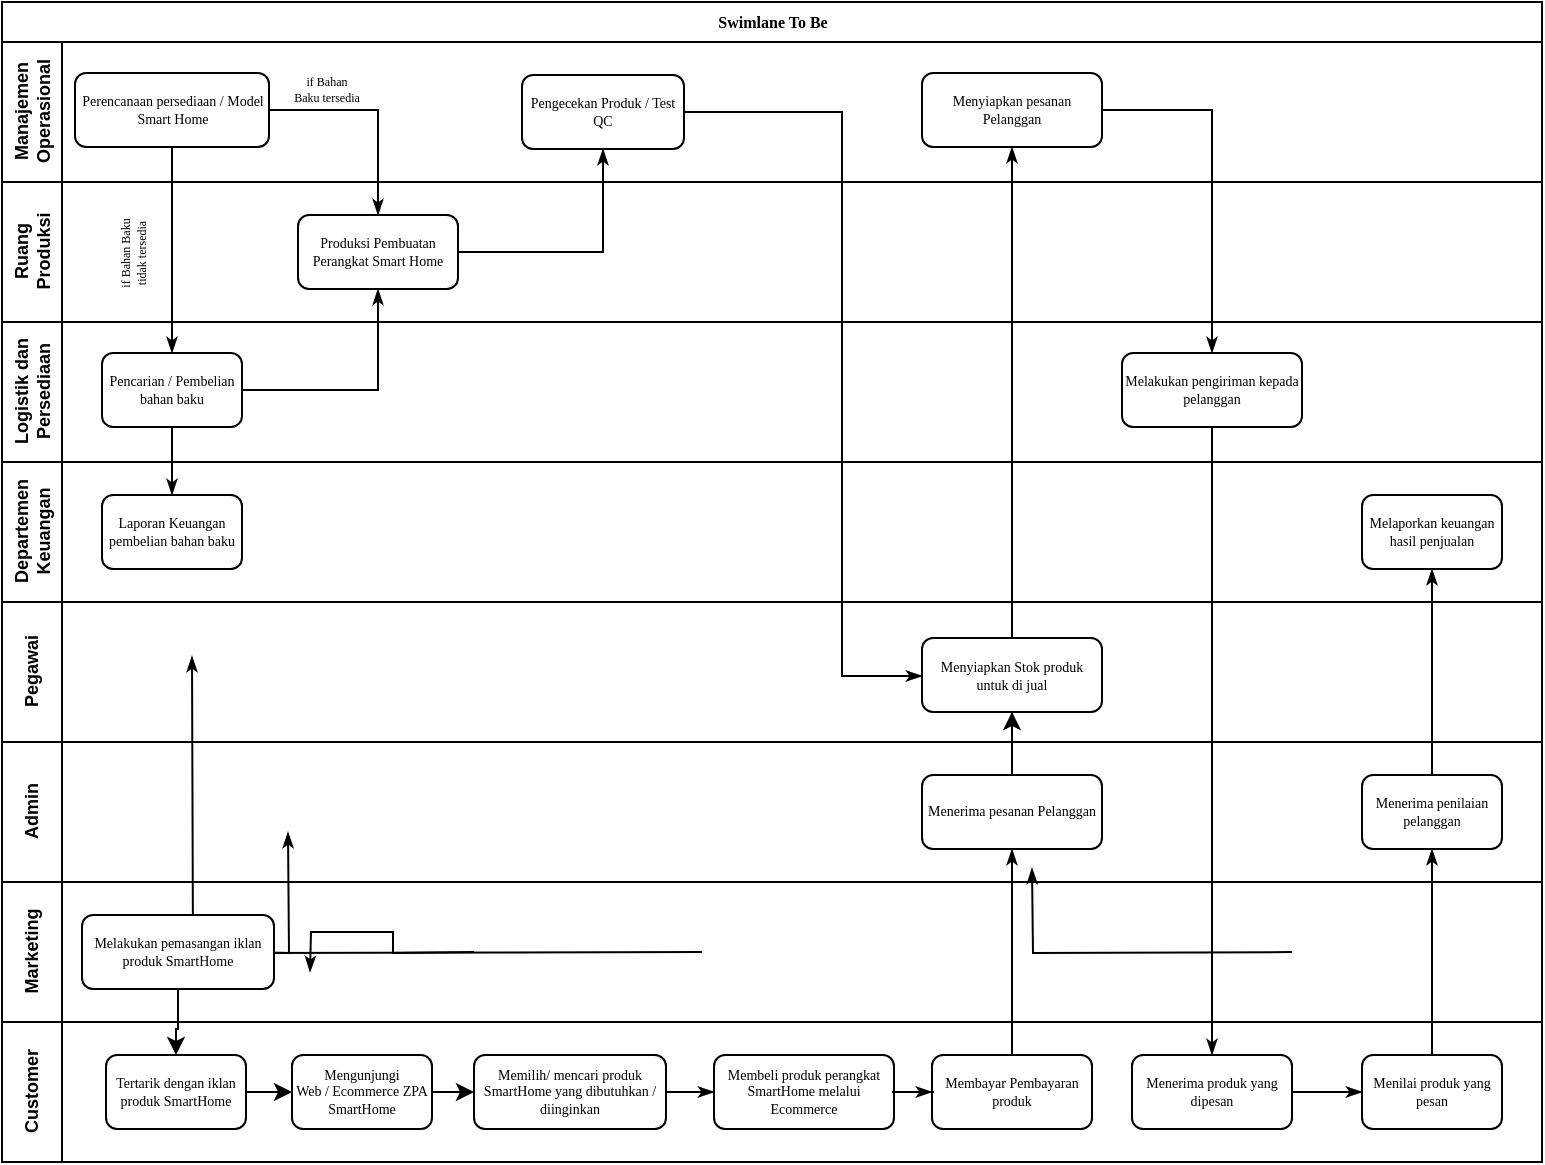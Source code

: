 <mxfile version="21.7.4" type="github">
  <diagram name="Page-1" id="c7488fd3-1785-93aa-aadb-54a6760d102a">
    <mxGraphModel dx="628" dy="344" grid="1" gridSize="10" guides="1" tooltips="1" connect="1" arrows="1" fold="1" page="1" pageScale="1" pageWidth="1100" pageHeight="850" background="none" math="0" shadow="0">
      <root>
        <mxCell id="0" />
        <mxCell id="1" parent="0" />
        <mxCell id="2b4e8129b02d487f-1" value="Swimlane To Be" style="swimlane;html=1;childLayout=stackLayout;horizontal=1;startSize=20;horizontalStack=0;rounded=0;shadow=0;labelBackgroundColor=none;strokeWidth=1;fontFamily=Verdana;fontSize=8;align=center;" parent="1" vertex="1">
          <mxGeometry x="220" y="70" width="770" height="580" as="geometry" />
        </mxCell>
        <mxCell id="2b4e8129b02d487f-2" value="Manajemen&lt;br style=&quot;font-size: 9px;&quot;&gt;Operasional" style="swimlane;html=1;startSize=30;horizontal=0;fontSize=9;" parent="2b4e8129b02d487f-1" vertex="1">
          <mxGeometry y="20" width="770" height="70" as="geometry" />
        </mxCell>
        <mxCell id="2b4e8129b02d487f-6" value="Perencanaan persediaan / Model Smart Home" style="rounded=1;whiteSpace=wrap;html=1;shadow=0;labelBackgroundColor=none;strokeWidth=1;fontFamily=Verdana;fontSize=7;align=center;" parent="2b4e8129b02d487f-2" vertex="1">
          <mxGeometry x="36.5" y="15.5" width="97" height="37" as="geometry" />
        </mxCell>
        <mxCell id="EXiJSsDwTDuwI2L_ceVk-18" value="Pengecekan Produk / Test QC" style="rounded=1;whiteSpace=wrap;html=1;shadow=0;labelBackgroundColor=none;strokeWidth=1;fontFamily=Verdana;fontSize=7;align=center;" parent="2b4e8129b02d487f-2" vertex="1">
          <mxGeometry x="260" y="16.5" width="81" height="37" as="geometry" />
        </mxCell>
        <mxCell id="EXiJSsDwTDuwI2L_ceVk-45" value="Menyiapkan pesanan Pelanggan" style="rounded=1;whiteSpace=wrap;html=1;shadow=0;labelBackgroundColor=none;strokeWidth=1;fontFamily=Verdana;fontSize=7;align=center;" parent="2b4e8129b02d487f-2" vertex="1">
          <mxGeometry x="460" y="15.5" width="90" height="37" as="geometry" />
        </mxCell>
        <mxCell id="2b4e8129b02d487f-3" value="Ruang&lt;br style=&quot;font-size: 9px;&quot;&gt;Produksi" style="swimlane;html=1;startSize=30;horizontal=0;fontSize=9;" parent="2b4e8129b02d487f-1" vertex="1">
          <mxGeometry y="90" width="770" height="70" as="geometry" />
        </mxCell>
        <mxCell id="EXiJSsDwTDuwI2L_ceVk-14" value="Produksi Pembuatan Perangkat Smart Home" style="rounded=1;whiteSpace=wrap;html=1;shadow=0;labelBackgroundColor=none;strokeWidth=1;fontFamily=Verdana;fontSize=7;align=center;" parent="2b4e8129b02d487f-3" vertex="1">
          <mxGeometry x="148" y="16.5" width="80" height="37" as="geometry" />
        </mxCell>
        <mxCell id="2b4e8129b02d487f-4" value="Logistik dan&lt;br style=&quot;font-size: 9px;&quot;&gt;Persediaan" style="swimlane;html=1;startSize=30;horizontal=0;fontSize=9;" parent="2b4e8129b02d487f-1" vertex="1">
          <mxGeometry y="160" width="770" height="70" as="geometry" />
        </mxCell>
        <mxCell id="2b4e8129b02d487f-12" value="Pencarian / Pembelian bahan baku" style="rounded=1;whiteSpace=wrap;html=1;shadow=0;labelBackgroundColor=none;strokeWidth=1;fontFamily=Verdana;fontSize=7;align=center;" parent="2b4e8129b02d487f-4" vertex="1">
          <mxGeometry x="50" y="15.5" width="70" height="37" as="geometry" />
        </mxCell>
        <mxCell id="EXiJSsDwTDuwI2L_ceVk-50" value="Melakukan pengiriman kepada pelanggan" style="rounded=1;whiteSpace=wrap;html=1;shadow=0;labelBackgroundColor=none;strokeWidth=1;fontFamily=Verdana;fontSize=7;align=center;" parent="2b4e8129b02d487f-4" vertex="1">
          <mxGeometry x="560" y="15.5" width="90" height="37" as="geometry" />
        </mxCell>
        <mxCell id="EXiJSsDwTDuwI2L_ceVk-8" value="Departemen&lt;br style=&quot;border-color: var(--border-color);&quot;&gt;Keuangan" style="swimlane;html=1;startSize=30;horizontal=0;fontSize=9;" parent="2b4e8129b02d487f-1" vertex="1">
          <mxGeometry y="230" width="770" height="70" as="geometry" />
        </mxCell>
        <mxCell id="EXiJSsDwTDuwI2L_ceVk-22" value="Laporan Keuangan pembelian bahan baku" style="rounded=1;whiteSpace=wrap;html=1;shadow=0;labelBackgroundColor=none;strokeWidth=1;fontFamily=Verdana;fontSize=7;align=center;" parent="EXiJSsDwTDuwI2L_ceVk-8" vertex="1">
          <mxGeometry x="50" y="16.5" width="70" height="37" as="geometry" />
        </mxCell>
        <mxCell id="EXiJSsDwTDuwI2L_ceVk-60" value="Melaporkan keuangan hasil penjualan" style="rounded=1;whiteSpace=wrap;html=1;shadow=0;labelBackgroundColor=none;strokeWidth=1;fontFamily=Verdana;fontSize=7;align=center;" parent="EXiJSsDwTDuwI2L_ceVk-8" vertex="1">
          <mxGeometry x="680" y="16.5" width="70" height="37" as="geometry" />
        </mxCell>
        <mxCell id="EXiJSsDwTDuwI2L_ceVk-9" value="Pegawai" style="swimlane;html=1;startSize=30;horizontal=0;fontSize=9;" parent="2b4e8129b02d487f-1" vertex="1">
          <mxGeometry y="300" width="770" height="70" as="geometry" />
        </mxCell>
        <mxCell id="EXiJSsDwTDuwI2L_ceVk-28" value="Menyiapkan Stok produk untuk di jual" style="rounded=1;whiteSpace=wrap;html=1;shadow=0;labelBackgroundColor=none;strokeWidth=1;fontFamily=Verdana;fontSize=7;align=center;" parent="EXiJSsDwTDuwI2L_ceVk-9" vertex="1">
          <mxGeometry x="460" y="18" width="90" height="37" as="geometry" />
        </mxCell>
        <mxCell id="EXiJSsDwTDuwI2L_ceVk-15" value="if Bahan&lt;br style=&quot;font-size: 6px;&quot;&gt;Baku tersedia" style="edgeStyle=orthogonalEdgeStyle;rounded=0;html=1;labelBackgroundColor=none;startArrow=none;startFill=0;startSize=5;endArrow=classicThin;endFill=1;endSize=5;jettySize=auto;orthogonalLoop=1;strokeWidth=1;fontFamily=Verdana;fontSize=6;" parent="2b4e8129b02d487f-1" source="2b4e8129b02d487f-6" target="EXiJSsDwTDuwI2L_ceVk-14" edge="1">
          <mxGeometry x="-0.478" y="10" relative="1" as="geometry">
            <mxPoint as="offset" />
            <mxPoint x="147" y="59.97" as="sourcePoint" />
            <mxPoint x="205.03" y="120" as="targetPoint" />
          </mxGeometry>
        </mxCell>
        <mxCell id="2b4e8129b02d487f-24" value="if Bahan Baku&lt;br style=&quot;font-size: 6px;&quot;&gt;tidak tersedia" style="edgeStyle=orthogonalEdgeStyle;rounded=0;html=1;labelBackgroundColor=none;startArrow=none;startFill=0;startSize=5;endArrow=classicThin;endFill=1;endSize=5;jettySize=auto;orthogonalLoop=1;strokeWidth=1;fontFamily=Verdana;fontSize=6;verticalAlign=middle;horizontal=0;" parent="2b4e8129b02d487f-1" source="2b4e8129b02d487f-6" target="2b4e8129b02d487f-12" edge="1">
          <mxGeometry x="0.036" y="-19" relative="1" as="geometry">
            <mxPoint as="offset" />
          </mxGeometry>
        </mxCell>
        <mxCell id="EXiJSsDwTDuwI2L_ceVk-20" value="" style="edgeStyle=orthogonalEdgeStyle;rounded=0;html=1;labelBackgroundColor=none;startArrow=none;startFill=0;startSize=5;endArrow=classicThin;endFill=1;endSize=5;jettySize=auto;orthogonalLoop=1;strokeWidth=1;fontFamily=Verdana;fontSize=6;verticalAlign=middle;horizontal=0;" parent="2b4e8129b02d487f-1" source="EXiJSsDwTDuwI2L_ceVk-14" target="EXiJSsDwTDuwI2L_ceVk-18" edge="1">
          <mxGeometry x="0.036" y="-19" relative="1" as="geometry">
            <mxPoint x="320" y="114.5" as="sourcePoint" />
            <mxPoint x="320" y="253.5" as="targetPoint" />
            <mxPoint as="offset" />
          </mxGeometry>
        </mxCell>
        <mxCell id="EXiJSsDwTDuwI2L_ceVk-21" value="" style="edgeStyle=orthogonalEdgeStyle;rounded=0;html=1;labelBackgroundColor=none;startArrow=none;startFill=0;startSize=5;endArrow=classicThin;endFill=1;endSize=5;jettySize=auto;orthogonalLoop=1;strokeWidth=1;fontFamily=Verdana;fontSize=6;verticalAlign=middle;horizontal=0;" parent="2b4e8129b02d487f-1" source="2b4e8129b02d487f-12" target="EXiJSsDwTDuwI2L_ceVk-14" edge="1">
          <mxGeometry x="0.036" y="-19" relative="1" as="geometry">
            <mxPoint x="120" y="232" as="sourcePoint" />
            <mxPoint x="169" y="180" as="targetPoint" />
            <mxPoint as="offset" />
          </mxGeometry>
        </mxCell>
        <mxCell id="EXiJSsDwTDuwI2L_ceVk-23" value="" style="edgeStyle=orthogonalEdgeStyle;rounded=0;html=1;labelBackgroundColor=none;startArrow=none;startFill=0;startSize=5;endArrow=classicThin;endFill=1;endSize=5;jettySize=auto;orthogonalLoop=1;strokeWidth=1;fontFamily=Verdana;fontSize=6;verticalAlign=middle;horizontal=0;" parent="2b4e8129b02d487f-1" source="2b4e8129b02d487f-12" target="EXiJSsDwTDuwI2L_ceVk-22" edge="1">
          <mxGeometry relative="1" as="geometry">
            <mxPoint x="86.0" y="253.5" as="sourcePoint" />
            <mxPoint x="141" y="319" as="targetPoint" />
          </mxGeometry>
        </mxCell>
        <mxCell id="EXiJSsDwTDuwI2L_ceVk-10" value="Admin" style="swimlane;html=1;startSize=30;horizontal=0;fontSize=9;" parent="2b4e8129b02d487f-1" vertex="1">
          <mxGeometry y="370" width="770" height="70" as="geometry" />
        </mxCell>
        <mxCell id="EXiJSsDwTDuwI2L_ceVk-32" value="Menerima pesanan Pelanggan" style="rounded=1;whiteSpace=wrap;html=1;shadow=0;labelBackgroundColor=none;strokeWidth=1;fontFamily=Verdana;fontSize=7;align=center;" parent="EXiJSsDwTDuwI2L_ceVk-10" vertex="1">
          <mxGeometry x="460" y="16.5" width="90" height="37" as="geometry" />
        </mxCell>
        <mxCell id="EXiJSsDwTDuwI2L_ceVk-58" value="Menerima penilaian pelanggan" style="rounded=1;whiteSpace=wrap;html=1;shadow=0;labelBackgroundColor=none;strokeWidth=1;fontFamily=Verdana;fontSize=7;align=center;" parent="EXiJSsDwTDuwI2L_ceVk-10" vertex="1">
          <mxGeometry x="680" y="16.5" width="70" height="37" as="geometry" />
        </mxCell>
        <mxCell id="EXiJSsDwTDuwI2L_ceVk-29" value="" style="edgeStyle=orthogonalEdgeStyle;rounded=0;html=1;labelBackgroundColor=none;startArrow=none;startFill=0;startSize=5;endArrow=classicThin;endFill=1;endSize=5;jettySize=auto;orthogonalLoop=1;strokeWidth=1;fontFamily=Verdana;fontSize=6;verticalAlign=middle;horizontal=0;" parent="2b4e8129b02d487f-1" source="EXiJSsDwTDuwI2L_ceVk-18" target="EXiJSsDwTDuwI2L_ceVk-28" edge="1">
          <mxGeometry x="0.036" y="-19" relative="1" as="geometry">
            <mxPoint x="240" y="135" as="sourcePoint" />
            <mxPoint x="290" y="83" as="targetPoint" />
            <mxPoint as="offset" />
            <Array as="points">
              <mxPoint x="420" y="55" />
              <mxPoint x="420" y="337" />
            </Array>
          </mxGeometry>
        </mxCell>
        <mxCell id="EXiJSsDwTDuwI2L_ceVk-44" style="edgeStyle=orthogonalEdgeStyle;rounded=0;orthogonalLoop=1;jettySize=auto;html=1;" parent="2b4e8129b02d487f-1" source="EXiJSsDwTDuwI2L_ceVk-32" target="EXiJSsDwTDuwI2L_ceVk-28" edge="1">
          <mxGeometry relative="1" as="geometry" />
        </mxCell>
        <mxCell id="EXiJSsDwTDuwI2L_ceVk-43" value="" style="edgeStyle=orthogonalEdgeStyle;rounded=0;html=1;labelBackgroundColor=none;startArrow=none;startFill=0;startSize=5;endArrow=classicThin;endFill=1;endSize=5;jettySize=auto;orthogonalLoop=1;strokeWidth=1;fontFamily=Verdana;fontSize=6;verticalAlign=middle;horizontal=0;" parent="2b4e8129b02d487f-1" source="EXiJSsDwTDuwI2L_ceVk-32" target="EXiJSsDwTDuwI2L_ceVk-28" edge="1">
          <mxGeometry relative="1" as="geometry">
            <mxPoint x="400" y="400" as="sourcePoint" />
            <mxPoint x="415" y="433" as="targetPoint" />
          </mxGeometry>
        </mxCell>
        <mxCell id="EXiJSsDwTDuwI2L_ceVk-46" value="" style="edgeStyle=orthogonalEdgeStyle;rounded=0;html=1;labelBackgroundColor=none;startArrow=none;startFill=0;startSize=5;endArrow=classicThin;endFill=1;endSize=5;jettySize=auto;orthogonalLoop=1;strokeWidth=1;fontFamily=Verdana;fontSize=6;verticalAlign=middle;horizontal=0;" parent="2b4e8129b02d487f-1" source="EXiJSsDwTDuwI2L_ceVk-28" target="EXiJSsDwTDuwI2L_ceVk-45" edge="1">
          <mxGeometry relative="1" as="geometry">
            <mxPoint x="415" y="396" as="sourcePoint" />
            <mxPoint x="415" y="365" as="targetPoint" />
          </mxGeometry>
        </mxCell>
        <mxCell id="EXiJSsDwTDuwI2L_ceVk-52" value="" style="edgeStyle=orthogonalEdgeStyle;rounded=0;html=1;labelBackgroundColor=none;startArrow=none;startFill=0;startSize=5;endArrow=classicThin;endFill=1;endSize=5;jettySize=auto;orthogonalLoop=1;strokeWidth=1;fontFamily=Verdana;fontSize=6;verticalAlign=middle;horizontal=0;" parent="2b4e8129b02d487f-1" source="EXiJSsDwTDuwI2L_ceVk-45" target="EXiJSsDwTDuwI2L_ceVk-50" edge="1">
          <mxGeometry relative="1" as="geometry">
            <mxPoint x="515" y="328" as="sourcePoint" />
            <mxPoint x="515" y="83" as="targetPoint" />
          </mxGeometry>
        </mxCell>
        <mxCell id="EXiJSsDwTDuwI2L_ceVk-64" value="" style="edgeStyle=orthogonalEdgeStyle;rounded=0;html=1;labelBackgroundColor=none;startArrow=none;startFill=0;startSize=5;endArrow=classicThin;endFill=1;endSize=5;jettySize=auto;orthogonalLoop=1;strokeWidth=1;fontFamily=Verdana;fontSize=6;verticalAlign=middle;horizontal=0;" parent="2b4e8129b02d487f-1" source="EXiJSsDwTDuwI2L_ceVk-58" target="EXiJSsDwTDuwI2L_ceVk-60" edge="1">
          <mxGeometry relative="1" as="geometry">
            <mxPoint x="725" y="466" as="sourcePoint" />
            <mxPoint x="725" y="434" as="targetPoint" />
          </mxGeometry>
        </mxCell>
        <mxCell id="EXiJSsDwTDuwI2L_ceVk-55" value="" style="edgeStyle=orthogonalEdgeStyle;rounded=0;html=1;labelBackgroundColor=none;startArrow=none;startFill=0;startSize=5;endArrow=classicThin;endFill=1;endSize=5;jettySize=auto;orthogonalLoop=1;strokeWidth=1;fontFamily=Verdana;fontSize=6;verticalAlign=middle;horizontal=0;" parent="2b4e8129b02d487f-1" source="EXiJSsDwTDuwI2L_ceVk-50" target="cs0s1jvQ4VF3flcED-9X-20" edge="1">
          <mxGeometry relative="1" as="geometry">
            <mxPoint x="515" y="328" as="sourcePoint" />
            <mxPoint x="605" y="456.5" as="targetPoint" />
          </mxGeometry>
        </mxCell>
        <mxCell id="EXiJSsDwTDuwI2L_ceVk-59" value="" style="edgeStyle=orthogonalEdgeStyle;rounded=0;html=1;labelBackgroundColor=none;startArrow=none;startFill=0;startSize=5;endArrow=classicThin;endFill=1;endSize=5;jettySize=auto;orthogonalLoop=1;strokeWidth=1;fontFamily=Verdana;fontSize=6;verticalAlign=middle;horizontal=0;" parent="2b4e8129b02d487f-1" source="cs0s1jvQ4VF3flcED-9X-21" target="EXiJSsDwTDuwI2L_ceVk-58" edge="1">
          <mxGeometry relative="1" as="geometry">
            <mxPoint x="715" y="456.5" as="sourcePoint" />
            <mxPoint x="690" y="485" as="targetPoint" />
          </mxGeometry>
        </mxCell>
        <mxCell id="EXiJSsDwTDuwI2L_ceVk-36" value="Marketing" style="swimlane;html=1;startSize=30;horizontal=0;fontSize=9;" parent="2b4e8129b02d487f-1" vertex="1">
          <mxGeometry y="440" width="770" height="70" as="geometry" />
        </mxCell>
        <mxCell id="EXiJSsDwTDuwI2L_ceVk-39" value="" style="edgeStyle=orthogonalEdgeStyle;rounded=0;html=1;labelBackgroundColor=none;startArrow=none;startFill=0;startSize=5;endArrow=classicThin;endFill=1;endSize=5;jettySize=auto;orthogonalLoop=1;strokeWidth=1;fontFamily=Verdana;fontSize=6;verticalAlign=middle;horizontal=0;" parent="EXiJSsDwTDuwI2L_ceVk-36" target="EXiJSsDwTDuwI2L_ceVk-38" edge="1">
          <mxGeometry relative="1" as="geometry">
            <mxPoint x="120" y="35.043" as="sourcePoint" />
            <mxPoint x="143" y="-25" as="targetPoint" />
          </mxGeometry>
        </mxCell>
        <mxCell id="EXiJSsDwTDuwI2L_ceVk-41" value="" style="edgeStyle=orthogonalEdgeStyle;rounded=0;html=1;labelBackgroundColor=none;startArrow=none;startFill=0;startSize=5;endArrow=classicThin;endFill=1;endSize=5;jettySize=auto;orthogonalLoop=1;strokeWidth=1;fontFamily=Verdana;fontSize=6;verticalAlign=middle;horizontal=0;" parent="EXiJSsDwTDuwI2L_ceVk-36" target="EXiJSsDwTDuwI2L_ceVk-40" edge="1">
          <mxGeometry relative="1" as="geometry">
            <mxPoint x="236" y="35.043" as="sourcePoint" />
            <mxPoint x="154" y="45" as="targetPoint" />
          </mxGeometry>
        </mxCell>
        <mxCell id="EXiJSsDwTDuwI2L_ceVk-33" value="" style="edgeStyle=orthogonalEdgeStyle;rounded=0;html=1;labelBackgroundColor=none;startArrow=none;startFill=0;startSize=5;endArrow=classicThin;endFill=1;endSize=5;jettySize=auto;orthogonalLoop=1;strokeWidth=1;fontFamily=Verdana;fontSize=6;verticalAlign=middle;horizontal=0;" parent="EXiJSsDwTDuwI2L_ceVk-36" target="EXiJSsDwTDuwI2L_ceVk-47" edge="1">
          <mxGeometry relative="1" as="geometry">
            <mxPoint x="350" y="35.043" as="sourcePoint" />
            <mxPoint x="95" y="-113" as="targetPoint" />
          </mxGeometry>
        </mxCell>
        <mxCell id="EXiJSsDwTDuwI2L_ceVk-57" value="" style="edgeStyle=orthogonalEdgeStyle;rounded=0;html=1;labelBackgroundColor=none;startArrow=none;startFill=0;startSize=5;endArrow=classicThin;endFill=1;endSize=5;jettySize=auto;orthogonalLoop=1;strokeWidth=1;fontFamily=Verdana;fontSize=6;verticalAlign=middle;horizontal=0;" parent="EXiJSsDwTDuwI2L_ceVk-36" target="EXiJSsDwTDuwI2L_ceVk-56" edge="1">
          <mxGeometry relative="1" as="geometry">
            <mxPoint x="645" y="35.043" as="sourcePoint" />
            <mxPoint x="515" y="-7" as="targetPoint" />
          </mxGeometry>
        </mxCell>
        <mxCell id="cs0s1jvQ4VF3flcED-9X-24" value="Melakukan pemasangan iklan produk SmartHome" style="rounded=1;whiteSpace=wrap;html=1;shadow=0;labelBackgroundColor=none;strokeWidth=1;fontFamily=Verdana;fontSize=7;align=center;" vertex="1" parent="EXiJSsDwTDuwI2L_ceVk-36">
          <mxGeometry x="40" y="16.5" width="96" height="37" as="geometry" />
        </mxCell>
        <mxCell id="cs0s1jvQ4VF3flcED-9X-12" value="Customer" style="swimlane;html=1;startSize=30;horizontal=0;fontSize=9;" vertex="1" parent="2b4e8129b02d487f-1">
          <mxGeometry y="510" width="770" height="70" as="geometry" />
        </mxCell>
        <mxCell id="cs0s1jvQ4VF3flcED-9X-13" value="Mengunjungi&lt;br&gt;Web / Ecommerce ZPA SmartHome" style="rounded=1;whiteSpace=wrap;html=1;shadow=0;labelBackgroundColor=none;strokeWidth=1;fontFamily=Verdana;fontSize=7;align=center;" vertex="1" parent="cs0s1jvQ4VF3flcED-9X-12">
          <mxGeometry x="145" y="16.5" width="70" height="37" as="geometry" />
        </mxCell>
        <mxCell id="cs0s1jvQ4VF3flcED-9X-34" value="" style="edgeStyle=orthogonalEdgeStyle;rounded=0;orthogonalLoop=1;jettySize=auto;html=1;" edge="1" parent="cs0s1jvQ4VF3flcED-9X-12" source="cs0s1jvQ4VF3flcED-9X-13" target="cs0s1jvQ4VF3flcED-9X-14">
          <mxGeometry relative="1" as="geometry" />
        </mxCell>
        <mxCell id="cs0s1jvQ4VF3flcED-9X-14" value="Memilih/ mencari produk SmartHome yang dibutuhkan / diinginkan" style="rounded=1;whiteSpace=wrap;html=1;shadow=0;labelBackgroundColor=none;strokeWidth=1;fontFamily=Verdana;fontSize=7;align=center;" vertex="1" parent="cs0s1jvQ4VF3flcED-9X-12">
          <mxGeometry x="236" y="16.5" width="96" height="37" as="geometry" />
        </mxCell>
        <mxCell id="cs0s1jvQ4VF3flcED-9X-16" value="Membeli produk perangkat SmartHome melalui Ecommerce" style="rounded=1;whiteSpace=wrap;html=1;shadow=0;labelBackgroundColor=none;strokeWidth=1;fontFamily=Verdana;fontSize=7;align=center;" vertex="1" parent="cs0s1jvQ4VF3flcED-9X-12">
          <mxGeometry x="356" y="16.5" width="90" height="37" as="geometry" />
        </mxCell>
        <mxCell id="cs0s1jvQ4VF3flcED-9X-17" value="" style="edgeStyle=orthogonalEdgeStyle;rounded=0;html=1;labelBackgroundColor=none;startArrow=none;startFill=0;startSize=5;endArrow=classicThin;endFill=1;endSize=5;jettySize=auto;orthogonalLoop=1;strokeWidth=1;fontFamily=Verdana;fontSize=6;verticalAlign=middle;horizontal=0;" edge="1" parent="cs0s1jvQ4VF3flcED-9X-12" source="cs0s1jvQ4VF3flcED-9X-14" target="cs0s1jvQ4VF3flcED-9X-16">
          <mxGeometry relative="1" as="geometry">
            <mxPoint x="130" y="45" as="sourcePoint" />
            <mxPoint x="154" y="45" as="targetPoint" />
          </mxGeometry>
        </mxCell>
        <mxCell id="cs0s1jvQ4VF3flcED-9X-18" value="Membayar Pembayaran produk" style="rounded=1;whiteSpace=wrap;html=1;shadow=0;labelBackgroundColor=none;strokeWidth=1;fontFamily=Verdana;fontSize=7;align=center;" vertex="1" parent="cs0s1jvQ4VF3flcED-9X-12">
          <mxGeometry x="465" y="16.5" width="80" height="37" as="geometry" />
        </mxCell>
        <mxCell id="cs0s1jvQ4VF3flcED-9X-19" value="" style="edgeStyle=orthogonalEdgeStyle;rounded=0;html=1;labelBackgroundColor=none;startArrow=none;startFill=0;startSize=5;endArrow=classicThin;endFill=1;endSize=5;jettySize=auto;orthogonalLoop=1;strokeWidth=1;fontFamily=Verdana;fontSize=6;verticalAlign=middle;horizontal=0;" edge="1" parent="cs0s1jvQ4VF3flcED-9X-12" source="cs0s1jvQ4VF3flcED-9X-16" target="cs0s1jvQ4VF3flcED-9X-18">
          <mxGeometry relative="1" as="geometry">
            <mxPoint x="305.03" y="-53.5" as="sourcePoint" />
            <mxPoint x="95" y="-113" as="targetPoint" />
          </mxGeometry>
        </mxCell>
        <mxCell id="cs0s1jvQ4VF3flcED-9X-20" value="Menerima produk yang dipesan" style="rounded=1;whiteSpace=wrap;html=1;shadow=0;labelBackgroundColor=none;strokeWidth=1;fontFamily=Verdana;fontSize=7;align=center;" vertex="1" parent="cs0s1jvQ4VF3flcED-9X-12">
          <mxGeometry x="565" y="16.5" width="80" height="37" as="geometry" />
        </mxCell>
        <mxCell id="cs0s1jvQ4VF3flcED-9X-21" value="Menilai produk yang pesan" style="rounded=1;whiteSpace=wrap;html=1;shadow=0;labelBackgroundColor=none;strokeWidth=1;fontFamily=Verdana;fontSize=7;align=center;" vertex="1" parent="cs0s1jvQ4VF3flcED-9X-12">
          <mxGeometry x="680" y="16.5" width="70" height="37" as="geometry" />
        </mxCell>
        <mxCell id="cs0s1jvQ4VF3flcED-9X-22" value="" style="edgeStyle=orthogonalEdgeStyle;rounded=0;html=1;labelBackgroundColor=none;startArrow=none;startFill=0;startSize=5;endArrow=classicThin;endFill=1;endSize=5;jettySize=auto;orthogonalLoop=1;strokeWidth=1;fontFamily=Verdana;fontSize=6;verticalAlign=middle;horizontal=0;" edge="1" parent="cs0s1jvQ4VF3flcED-9X-12" source="cs0s1jvQ4VF3flcED-9X-20" target="cs0s1jvQ4VF3flcED-9X-21">
          <mxGeometry relative="1" as="geometry">
            <mxPoint x="460" y="45" as="sourcePoint" />
            <mxPoint x="515" y="-7" as="targetPoint" />
          </mxGeometry>
        </mxCell>
        <mxCell id="cs0s1jvQ4VF3flcED-9X-36" value="Tertarik dengan iklan produk SmartHome" style="rounded=1;whiteSpace=wrap;html=1;shadow=0;labelBackgroundColor=none;strokeWidth=1;fontFamily=Verdana;fontSize=7;align=center;" vertex="1" parent="cs0s1jvQ4VF3flcED-9X-12">
          <mxGeometry x="52" y="16.5" width="70" height="37" as="geometry" />
        </mxCell>
        <mxCell id="cs0s1jvQ4VF3flcED-9X-38" value="" style="edgeStyle=orthogonalEdgeStyle;rounded=0;orthogonalLoop=1;jettySize=auto;html=1;" edge="1" parent="cs0s1jvQ4VF3flcED-9X-12" source="cs0s1jvQ4VF3flcED-9X-36" target="cs0s1jvQ4VF3flcED-9X-13">
          <mxGeometry relative="1" as="geometry">
            <mxPoint x="98" y="-6" as="sourcePoint" />
            <mxPoint x="97" y="27" as="targetPoint" />
          </mxGeometry>
        </mxCell>
        <mxCell id="cs0s1jvQ4VF3flcED-9X-35" value="" style="edgeStyle=orthogonalEdgeStyle;rounded=0;html=1;labelBackgroundColor=none;startArrow=none;startFill=0;startSize=5;endArrow=classicThin;endFill=1;endSize=5;jettySize=auto;orthogonalLoop=1;strokeWidth=1;fontFamily=Verdana;fontSize=6;verticalAlign=middle;horizontal=0;exitX=0.5;exitY=0;exitDx=0;exitDy=0;" edge="1" parent="2b4e8129b02d487f-1" source="cs0s1jvQ4VF3flcED-9X-18" target="EXiJSsDwTDuwI2L_ceVk-32">
          <mxGeometry relative="1" as="geometry">
            <mxPoint x="456" y="555" as="sourcePoint" />
            <mxPoint x="475" y="555" as="targetPoint" />
          </mxGeometry>
        </mxCell>
        <mxCell id="cs0s1jvQ4VF3flcED-9X-37" value="" style="edgeStyle=orthogonalEdgeStyle;rounded=0;orthogonalLoop=1;jettySize=auto;html=1;" edge="1" parent="2b4e8129b02d487f-1" source="cs0s1jvQ4VF3flcED-9X-24" target="cs0s1jvQ4VF3flcED-9X-36">
          <mxGeometry relative="1" as="geometry">
            <mxPoint x="220" y="555" as="sourcePoint" />
            <mxPoint x="246" y="555" as="targetPoint" />
          </mxGeometry>
        </mxCell>
      </root>
    </mxGraphModel>
  </diagram>
</mxfile>

